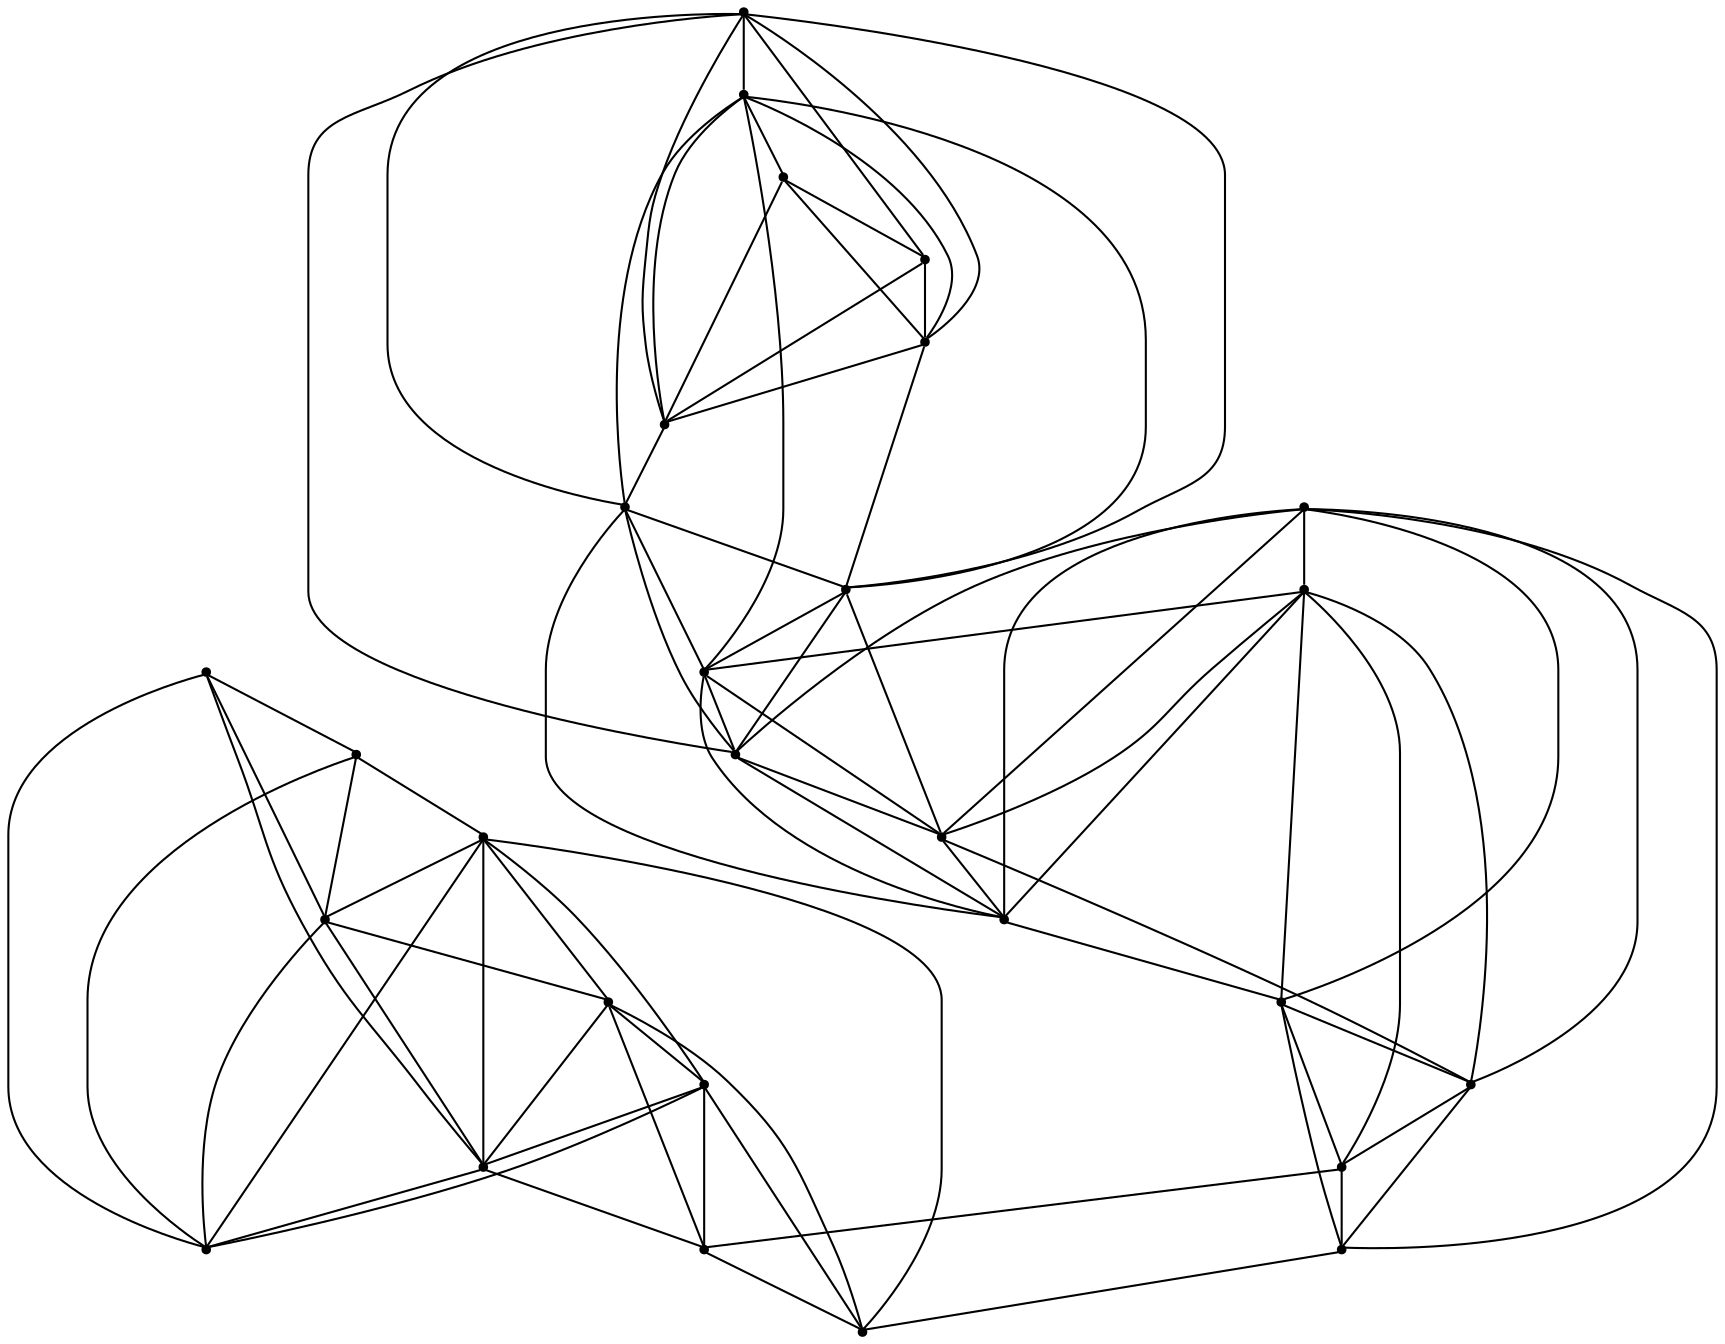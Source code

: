 graph {
  node [shape=point,comment="{\"directed\":false,\"doi\":\"10.1007/978-3-030-68766-3_32\",\"figure\":\"8 (2)\"}"]

  v0 [pos="1410.591376261037,286.3796469713271"]
  v1 [pos="1410.5913762610369,386.3943542240103"]
  v2 [pos="1277.2367989090437,286.3796469713271"]
  v3 [pos="1343.9140875850405,286.3796469713271"]
  v4 [pos="1210.559510233047,386.3943542240103"]
  v5 [pos="1343.9140875850405,386.3943542240103"]
  v6 [pos="1277.2367989090437,386.3943542240103"]
  v7 [pos="1143.8822215570501,286.3796469713271"]
  v8 [pos="1210.559510233047,286.3796469713271"]
  v9 [pos="1143.8822215570501,386.3943542240103"]
  v10 [pos="1010.5276124108477,286.3796469713271"]
  v11 [pos="1010.5276124108477,386.3943542240103"]
  v12 [pos="943.8503237348509,286.3796469713271"]
  v13 [pos="943.8503237348509,386.3943542240103"]
  v14 [pos="877.1730350588541,286.3796469713271"]
  v15 [pos="877.1730350588541,386.3943542240103"]
  v16 [pos="743.8184577068606,286.3796469713271"]
  v17 [pos="810.4957463828574,286.3796469713271"]
  v18 [pos="810.4957463828574,386.3943542240103"]
  v19 [pos="743.8184577068606,386.39435422401027"]
  v20 [pos="677.1411690308639,286.3796469713271"]
  v21 [pos="677.1411690308639,386.3943542240103"]
  v22 [pos="610.4638803548671,286.3796469713271"]
  v23 [pos="610.4638803548671,386.3943542240103"]
  v24 [pos="477.10934274563465,286.3796469713271"]
  v25 [pos="543.7865916788703,286.3796469713271"]
  v26 [pos="543.7865916788703,386.3943542240103"]
  v27 [pos="477.10934274563465,386.39435422401027"]

  v0 -- v1 [id="-1",pos="1410.591376261037,286.3796469713271 1410.5913762610369,386.3943542240103 1410.5913762610369,386.3943542240103 1410.5913762610369,386.3943542240103"]
  v27 -- v26 [id="-3",pos="477.10934274563465,386.39435422401027 543.7865916788703,386.3943542240103 543.7865916788703,386.3943542240103 543.7865916788703,386.3943542240103"]
  v26 -- v23 [id="-4",pos="543.7865916788703,386.3943542240103 610.4638803548671,386.3943542240103 610.4638803548671,386.3943542240103 610.4638803548671,386.3943542240103"]
  v23 -- v21 [id="-5",pos="610.4638803548671,386.3943542240103 677.1411690308639,386.3943542240103 677.1411690308639,386.3943542240103 677.1411690308639,386.3943542240103"]
  v21 -- v19 [id="-6",pos="677.1411690308639,386.3943542240103 743.8184577068606,386.39435422401027 743.8184577068606,386.39435422401027 743.8184577068606,386.39435422401027"]
  v19 -- v18 [id="-7",pos="743.8184577068606,386.39435422401027 810.4957463828574,386.3943542240103 810.4957463828574,386.3943542240103 810.4957463828574,386.3943542240103"]
  v18 -- v15 [id="-8",pos="810.4957463828574,386.3943542240103 877.1730350588541,386.3943542240103 877.1730350588541,386.3943542240103 877.1730350588541,386.3943542240103"]
  v15 -- v13 [id="-9",pos="877.1730350588541,386.3943542240103 943.8503237348509,386.3943542240103 943.8503237348509,386.3943542240103 943.8503237348509,386.3943542240103"]
  v13 -- v11 [id="-10",pos="943.8503237348509,386.3943542240103 1010.5276124108477,386.3943542240103 1010.5276124108477,386.3943542240103 1010.5276124108477,386.3943542240103"]
  v11 -- v9 [id="-11",pos="1010.5276124108477,386.3943542240103 1143.8822215570501,386.3943542240103 1143.8822215570501,386.3943542240103 1143.8822215570501,386.3943542240103"]
  v9 -- v4 [id="-12",pos="1143.8822215570501,386.3943542240103 1210.559510233047,386.3943542240103 1210.559510233047,386.3943542240103 1210.559510233047,386.3943542240103"]
  v4 -- v6 [id="-13",pos="1210.559510233047,386.3943542240103 1277.2367989090437,386.3943542240103 1277.2367989090437,386.3943542240103 1277.2367989090437,386.3943542240103"]
  v6 -- v5 [id="-14",pos="1277.2367989090437,386.3943542240103 1343.9140875850405,386.3943542240103 1343.9140875850405,386.3943542240103 1343.9140875850405,386.3943542240103"]
  v5 -- v1 [id="-15",pos="1343.9140875850405,386.3943542240103 1410.5913762610369,386.3943542240103 1410.5913762610369,386.3943542240103 1410.5913762610369,386.3943542240103"]
  v24 -- v25 [id="-18",pos="477.10934274563465,286.3796469713271 543.7865916788703,286.3796469713271 543.7865916788703,286.3796469713271 543.7865916788703,286.3796469713271"]
  v25 -- v22 [id="-19",pos="543.7865916788703,286.3796469713271 610.4638803548671,286.3796469713271 610.4638803548671,286.3796469713271 610.4638803548671,286.3796469713271"]
  v22 -- v20 [id="-20",pos="610.4638803548671,286.3796469713271 677.1411690308639,286.3796469713271 677.1411690308639,286.3796469713271 677.1411690308639,286.3796469713271"]
  v20 -- v16 [id="-21",pos="677.1411690308639,286.3796469713271 743.8184577068606,286.3796469713271 743.8184577068606,286.3796469713271 743.8184577068606,286.3796469713271"]
  v16 -- v17 [id="-22",pos="743.8184577068606,286.3796469713271 810.4957463828574,286.3796469713271 810.4957463828574,286.3796469713271 810.4957463828574,286.3796469713271"]
  v17 -- v14 [id="-23",pos="810.4957463828574,286.3796469713271 877.1730350588541,286.3796469713271 877.1730350588541,286.3796469713271 877.1730350588541,286.3796469713271"]
  v14 -- v12 [id="-24",pos="877.1730350588541,286.3796469713271 943.8503237348509,286.3796469713271 943.8503237348509,286.3796469713271 943.8503237348509,286.3796469713271"]
  v12 -- v10 [id="-25",pos="943.8503237348509,286.3796469713271 1010.5276124108477,286.3796469713271 1010.5276124108477,286.3796469713271 1010.5276124108477,286.3796469713271"]
  v10 -- v7 [id="-26",pos="1010.5276124108477,286.3796469713271 1143.8822215570501,286.3796469713271 1143.8822215570501,286.3796469713271 1143.8822215570501,286.3796469713271"]
  v7 -- v8 [id="-27",pos="1143.8822215570501,286.3796469713271 1210.559510233047,286.3796469713271 1210.559510233047,286.3796469713271 1210.559510233047,286.3796469713271"]
  v8 -- v2 [id="-28",pos="1210.559510233047,286.3796469713271 1277.2367989090437,286.3796469713271 1277.2367989090437,286.3796469713271 1277.2367989090437,286.3796469713271"]
  v2 -- v3 [id="-29",pos="1277.2367989090437,286.3796469713271 1343.9140875850405,286.3796469713271 1343.9140875850405,286.3796469713271 1343.9140875850405,286.3796469713271"]
  v3 -- v0 [id="-30",pos="1343.9140875850405,286.3796469713271 1410.591376261037,286.3796469713271 1410.591376261037,286.3796469713271 1410.591376261037,286.3796469713271"]
  v24 -- v27 [id="-32",pos="477.10934274563465,286.3796469713271 477.10934274563465,386.39435422401027 477.10934274563465,386.39435422401027 477.10934274563465,386.39435422401027"]
  v27 -- v25 [id="-33",pos="477.10934274563465,386.39435422401027 543.7865916788703,286.3796469713271 543.7865916788703,286.3796469713271 543.7865916788703,286.3796469713271"]
  v27 -- v22 [id="-34",pos="477.10934274563465,386.39435422401027 610.4638803548671,286.3796469713271 610.4638803548671,286.3796469713271 610.4638803548671,286.3796469713271"]
  v24 -- v26 [id="-35",pos="477.10934274563465,286.3796469713271 543.7865916788703,386.3943542240103 543.7865916788703,386.3943542240103 543.7865916788703,386.3943542240103"]
  v26 -- v25 [id="-36",pos="543.7865916788703,386.3943542240103 543.7865916788703,286.3796469713271 543.7865916788703,286.3796469713271 543.7865916788703,286.3796469713271"]
  v26 -- v22 [id="-37",pos="543.7865916788703,386.3943542240103 610.4638803548671,286.3796469713271 610.4638803548671,286.3796469713271 610.4638803548671,286.3796469713271"]
  v26 -- v20 [id="-38",pos="543.7865916788703,386.3943542240103 677.1411690308639,286.3796469713271 677.1411690308639,286.3796469713271 677.1411690308639,286.3796469713271"]
  v25 -- v23 [id="-39",pos="543.7865916788703,286.3796469713271 610.4638803548671,386.3943542240103 610.4638803548671,386.3943542240103 610.4638803548671,386.3943542240103"]
  v25 -- v21 [id="-40",pos="543.7865916788703,286.3796469713271 677.1411690308639,386.3943542240103 677.1411690308639,386.3943542240103 677.1411690308639,386.3943542240103"]
  v23 -- v24 [id="-41",pos="610.4638803548671,386.3943542240103 477.10934274563465,286.3796469713271 477.10934274563465,286.3796469713271 477.10934274563465,286.3796469713271"]
  v23 -- v16 [id="-42",pos="610.4638803548671,386.3943542240103 743.8184577068606,286.3796469713271 743.8184577068606,286.3796469713271 743.8184577068606,286.3796469713271"]
  v23 -- v20 [id="-43",pos="610.4638803548671,386.3943542240103 677.1411690308639,286.3796469713271 677.1411690308639,286.3796469713271 677.1411690308639,286.3796469713271"]
  v22 -- v21 [id="-44",pos="610.4638803548671,286.3796469713271 677.1411690308639,386.3943542240103 677.1411690308639,386.3943542240103 677.1411690308639,386.3943542240103"]
  v22 -- v19 [id="-45",pos="610.4638803548671,286.3796469713271 743.8184577068606,386.39435422401027 743.8184577068606,386.39435422401027 743.8184577068606,386.39435422401027"]
  v22 -- v23 [id="-46",pos="610.4638803548671,286.3796469713271 610.4638803548671,386.3943542240103 610.4638803548671,386.3943542240103 610.4638803548671,386.3943542240103"]
  v21 -- v20 [id="-47",pos="677.1411690308639,386.3943542240103 677.1411690308639,286.3796469713271 677.1411690308639,286.3796469713271 677.1411690308639,286.3796469713271"]
  v21 -- v16 [id="-48",pos="677.1411690308639,386.3943542240103 743.8184577068606,286.3796469713271 743.8184577068606,286.3796469713271 743.8184577068606,286.3796469713271"]
  v21 -- v17 [id="-49",pos="677.1411690308639,386.3943542240103 810.4957463828574,286.3796469713271 810.4957463828574,286.3796469713271 810.4957463828574,286.3796469713271"]
  v20 -- v18 [id="-50",pos="677.1411690308639,286.3796469713271 810.4957463828574,386.3943542240103 810.4957463828574,386.3943542240103 810.4957463828574,386.3943542240103"]
  v20 -- v19 [id="-51",pos="677.1411690308639,286.3796469713271 743.8184577068606,386.39435422401027 743.8184577068606,386.39435422401027 743.8184577068606,386.39435422401027"]
  v19 -- v17 [id="-52",pos="743.8184577068606,386.39435422401027 810.4957463828574,286.3796469713271 810.4957463828574,286.3796469713271 810.4957463828574,286.3796469713271"]
  v19 -- v14 [id="-53",pos="743.8184577068606,386.39435422401027 877.1730350588541,286.3796469713271 877.1730350588541,286.3796469713271 877.1730350588541,286.3796469713271"]
  v16 -- v18 [id="-54",pos="743.8184577068606,286.3796469713271 810.4957463828574,386.3943542240103 810.4957463828574,386.3943542240103 810.4957463828574,386.3943542240103"]
  v16 -- v19 [id="-55",pos="743.8184577068606,286.3796469713271 743.8184577068606,386.39435422401027 743.8184577068606,386.39435422401027 743.8184577068606,386.39435422401027"]
  v18 -- v17 [id="-56",pos="810.4957463828574,386.3943542240103 810.4957463828574,286.3796469713271 810.4957463828574,286.3796469713271 810.4957463828574,286.3796469713271"]
  v18 -- v12 [id="-57",pos="810.4957463828574,386.3943542240103 943.8503237348509,286.3796469713271 943.8503237348509,286.3796469713271 943.8503237348509,286.3796469713271"]
  v18 -- v14 [id="-58",pos="810.4957463828574,386.3943542240103 877.1730350588541,286.3796469713271 877.1730350588541,286.3796469713271 877.1730350588541,286.3796469713271"]
  v17 -- v15 [id="-59",pos="810.4957463828574,286.3796469713271 877.1730350588541,386.3943542240103 877.1730350588541,386.3943542240103 877.1730350588541,386.3943542240103"]
  v17 -- v13 [id="-60",pos="810.4957463828574,286.3796469713271 943.8503237348509,386.3943542240103 943.8503237348509,386.3943542240103 943.8503237348509,386.3943542240103"]
  v15 -- v16 [id="-61",pos="877.1730350588541,386.3943542240103 743.8184577068606,286.3796469713271 743.8184577068606,286.3796469713271 743.8184577068606,286.3796469713271"]
  v15 -- v12 [id="-62",pos="877.1730350588541,386.3943542240103 943.8503237348509,286.3796469713271 943.8503237348509,286.3796469713271 943.8503237348509,286.3796469713271"]
  v15 -- v10 [id="-63",pos="877.1730350588541,386.3943542240103 1010.5276124108477,286.3796469713271 1010.5276124108477,286.3796469713271 1010.5276124108477,286.3796469713271"]
  v14 -- v13 [id="-64",pos="877.1730350588541,286.3796469713271 943.8503237348509,386.3943542240103 943.8503237348509,386.3943542240103 943.8503237348509,386.3943542240103"]
  v14 -- v11 [id="-65",pos="877.1730350588541,286.3796469713271 1010.5276124108477,386.3943542240103 1010.5276124108477,386.3943542240103 1010.5276124108477,386.3943542240103"]
  v14 -- v15 [id="-66",pos="877.1730350588541,286.3796469713271 877.1730350588541,386.3943542240103 877.1730350588541,386.3943542240103 877.1730350588541,386.3943542240103"]
  v13 -- v12 [id="-67",pos="943.8503237348509,386.3943542240103 943.8503237348509,286.3796469713271 943.8503237348509,286.3796469713271 943.8503237348509,286.3796469713271"]
  v13 -- v10 [id="-68",pos="943.8503237348509,386.3943542240103 1010.5276124108477,286.3796469713271 1010.5276124108477,286.3796469713271 1010.5276124108477,286.3796469713271"]
  v12 -- v11 [id="-70",pos="943.8503237348509,286.3796469713271 1010.5276124108477,386.3943542240103 1010.5276124108477,386.3943542240103 1010.5276124108477,386.3943542240103"]
  v10 -- v11 [id="-72",pos="1010.5276124108477,286.3796469713271 1010.5276124108477,386.3943542240103 1010.5276124108477,386.3943542240103 1010.5276124108477,386.3943542240103"]
  v9 -- v2 [id="-75",pos="1143.8822215570501,386.3943542240103 1277.2367989090437,286.3796469713271 1277.2367989090437,286.3796469713271 1277.2367989090437,286.3796469713271"]
  v9 -- v8 [id="-76",pos="1143.8822215570501,386.3943542240103 1210.559510233047,286.3796469713271 1210.559510233047,286.3796469713271 1210.559510233047,286.3796469713271"]
  v7 -- v4 [id="-77",pos="1143.8822215570501,286.3796469713271 1210.559510233047,386.3943542240103 1210.559510233047,386.3943542240103 1210.559510233047,386.3943542240103"]
  v7 -- v9 [id="-78",pos="1143.8822215570501,286.3796469713271 1143.8822215570501,386.3943542240103 1143.8822215570501,386.3943542240103 1143.8822215570501,386.3943542240103"]
  v4 -- v8 [id="-79",pos="1210.559510233047,386.3943542240103 1210.559510233047,286.3796469713271 1210.559510233047,286.3796469713271 1210.559510233047,286.3796469713271"]
  v4 -- v2 [id="-80",pos="1210.559510233047,386.3943542240103 1277.2367989090437,286.3796469713271 1277.2367989090437,286.3796469713271 1277.2367989090437,286.3796469713271"]
  v8 -- v6 [id="-81",pos="1210.559510233047,286.3796469713271 1277.2367989090437,386.3943542240103 1277.2367989090437,386.3943542240103 1277.2367989090437,386.3943542240103"]
  v8 -- v5 [id="-82",pos="1210.559510233047,286.3796469713271 1343.9140875850405,386.3943542240103 1343.9140875850405,386.3943542240103 1343.9140875850405,386.3943542240103"]
  v6 -- v0 [id="-83",pos="1277.2367989090437,386.3943542240103 1410.591376261037,286.3796469713271 1410.591376261037,286.3796469713271 1410.591376261037,286.3796469713271"]
  v6 -- v3 [id="-84",pos="1277.2367989090437,386.3943542240103 1343.9140875850405,286.3796469713271 1343.9140875850405,286.3796469713271 1343.9140875850405,286.3796469713271"]
  v6 -- v7 [id="-85",pos="1277.2367989090437,386.3943542240103 1143.8822215570501,286.3796469713271 1143.8822215570501,286.3796469713271 1143.8822215570501,286.3796469713271"]
  v2 -- v5 [id="-86",pos="1277.2367989090437,286.3796469713271 1343.9140875850405,386.3943542240103 1343.9140875850405,386.3943542240103 1343.9140875850405,386.3943542240103"]
  v2 -- v6 [id="-87",pos="1277.2367989090437,286.3796469713271 1277.2367989090437,386.3943542240103 1277.2367989090437,386.3943542240103 1277.2367989090437,386.3943542240103"]
  v5 -- v0 [id="-88",pos="1343.9140875850405,386.3943542240103 1410.591376261037,286.3796469713271 1410.591376261037,286.3796469713271 1410.591376261037,286.3796469713271"]
  v3 -- v5 [id="-89",pos="1343.9140875850405,286.3796469713271 1343.9140875850405,386.3943542240103 1343.9140875850405,386.3943542240103 1343.9140875850405,386.3943542240103"]
  v3 -- v4 [id="-90",pos="1343.9140875850405,286.3796469713271 1210.559510233047,386.3943542240103 1210.559510233047,386.3943542240103 1210.559510233047,386.3943542240103"]
  v3 -- v1 [id="-91",pos="1343.9140875850405,286.3796469713271 1410.5913762610369,386.3943542240103 1410.5913762610369,386.3943542240103 1410.5913762610369,386.3943542240103"]
  v1 -- v2 [id="-92",pos="1410.5913762610369,386.3943542240103 1277.2367989090437,286.3796469713271 1277.2367989090437,286.3796469713271 1277.2367989090437,286.3796469713271"]
}